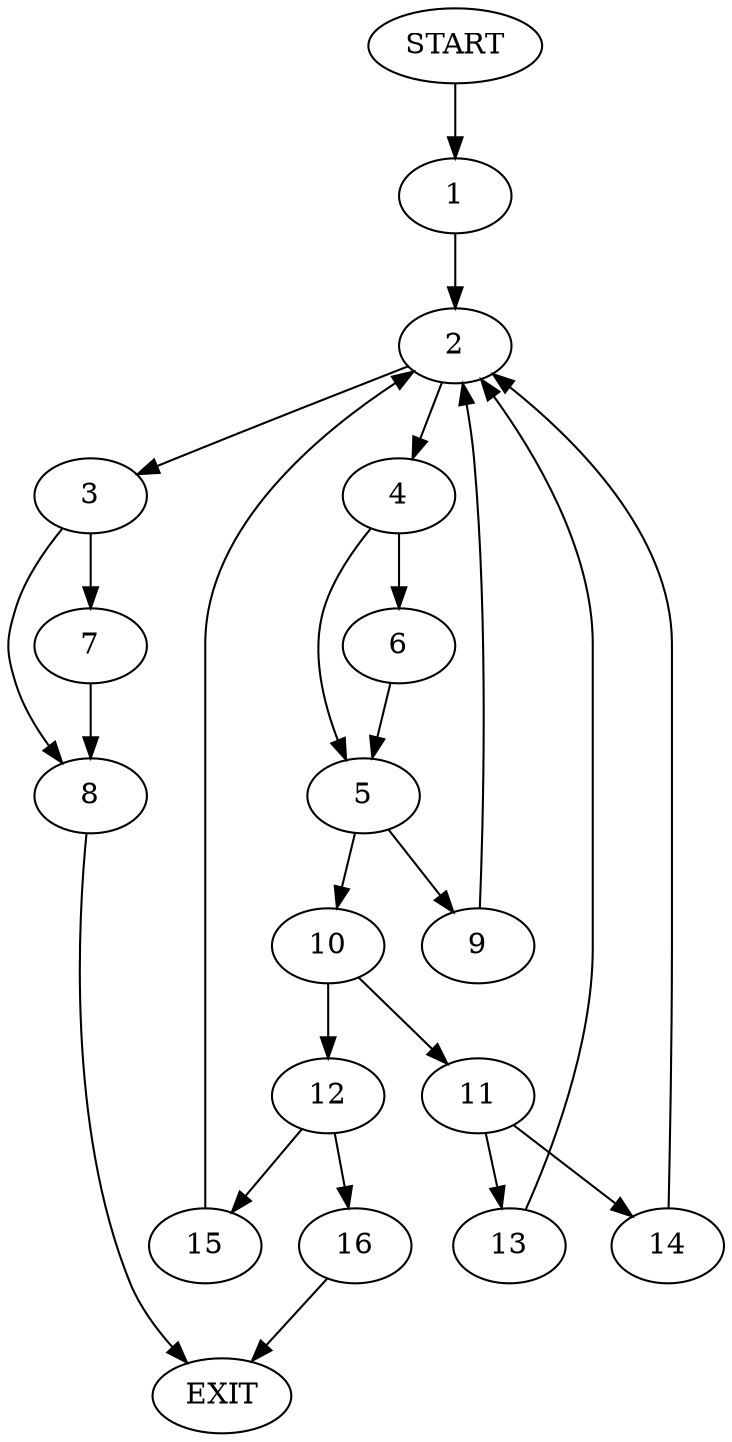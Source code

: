 digraph {
0 [label="START"]
17 [label="EXIT"]
0 -> 1
1 -> 2
2 -> 3
2 -> 4
4 -> 5
4 -> 6
3 -> 7
3 -> 8
6 -> 5
5 -> 9
5 -> 10
10 -> 11
10 -> 12
9 -> 2
11 -> 13
11 -> 14
12 -> 15
12 -> 16
13 -> 2
14 -> 2
16 -> 17
15 -> 2
8 -> 17
7 -> 8
}
